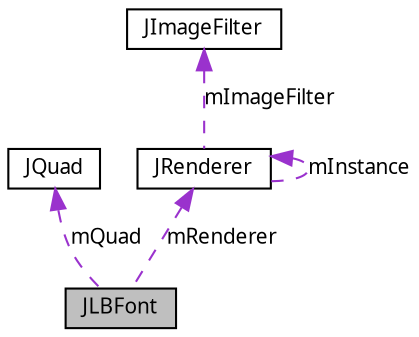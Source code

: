 digraph G
{
  edge [fontname="FreeSans.ttf",fontsize=10,labelfontname="FreeSans.ttf",labelfontsize=10];
  node [fontname="FreeSans.ttf",fontsize=10,shape=record];
  Node1 [label="JLBFont",height=0.2,width=0.4,color="black", fillcolor="grey75", style="filled" fontcolor="black"];
  Node2 -> Node1 [dir=back,color="darkorchid3",fontsize=10,style="dashed",label="mQuad",fontname="FreeSans.ttf"];
  Node2 [label="JQuad",height=0.2,width=0.4,color="black", fillcolor="white", style="filled",URL="$class_j_quad.html"];
  Node3 -> Node1 [dir=back,color="darkorchid3",fontsize=10,style="dashed",label="mRenderer",fontname="FreeSans.ttf"];
  Node3 [label="JRenderer",height=0.2,width=0.4,color="black", fillcolor="white", style="filled",URL="$class_j_renderer.html"];
  Node4 -> Node3 [dir=back,color="darkorchid3",fontsize=10,style="dashed",label="mImageFilter",fontname="FreeSans.ttf"];
  Node4 [label="JImageFilter",height=0.2,width=0.4,color="black", fillcolor="white", style="filled",URL="$class_j_image_filter.html"];
  Node3 -> Node3 [dir=back,color="darkorchid3",fontsize=10,style="dashed",label="mInstance",fontname="FreeSans.ttf"];
}
